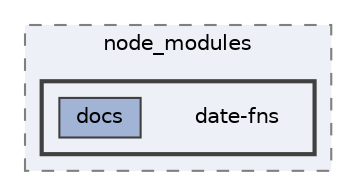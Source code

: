 digraph "C:/Users/arisc/OneDrive/Documents/GitHub/FINAL/EcoEats-Project/node_modules/date-fns"
{
 // LATEX_PDF_SIZE
  bgcolor="transparent";
  edge [fontname=Helvetica,fontsize=10,labelfontname=Helvetica,labelfontsize=10];
  node [fontname=Helvetica,fontsize=10,shape=box,height=0.2,width=0.4];
  compound=true
  subgraph clusterdir_5091f2b68170d33f954320199e2fed0a {
    graph [ bgcolor="#edf0f7", pencolor="grey50", label="node_modules", fontname=Helvetica,fontsize=10 style="filled,dashed", URL="dir_5091f2b68170d33f954320199e2fed0a.html",tooltip=""]
  subgraph clusterdir_30e3986de36486a216073180e4519ad8 {
    graph [ bgcolor="#edf0f7", pencolor="grey25", label="", fontname=Helvetica,fontsize=10 style="filled,bold", URL="dir_30e3986de36486a216073180e4519ad8.html",tooltip=""]
    dir_30e3986de36486a216073180e4519ad8 [shape=plaintext, label="date-fns"];
  dir_391d9c0d2855176da5ad583fd7b2d58e [label="docs", fillcolor="#a2b4d6", color="grey25", style="filled", URL="dir_391d9c0d2855176da5ad583fd7b2d58e.html",tooltip=""];
  }
  }
}
